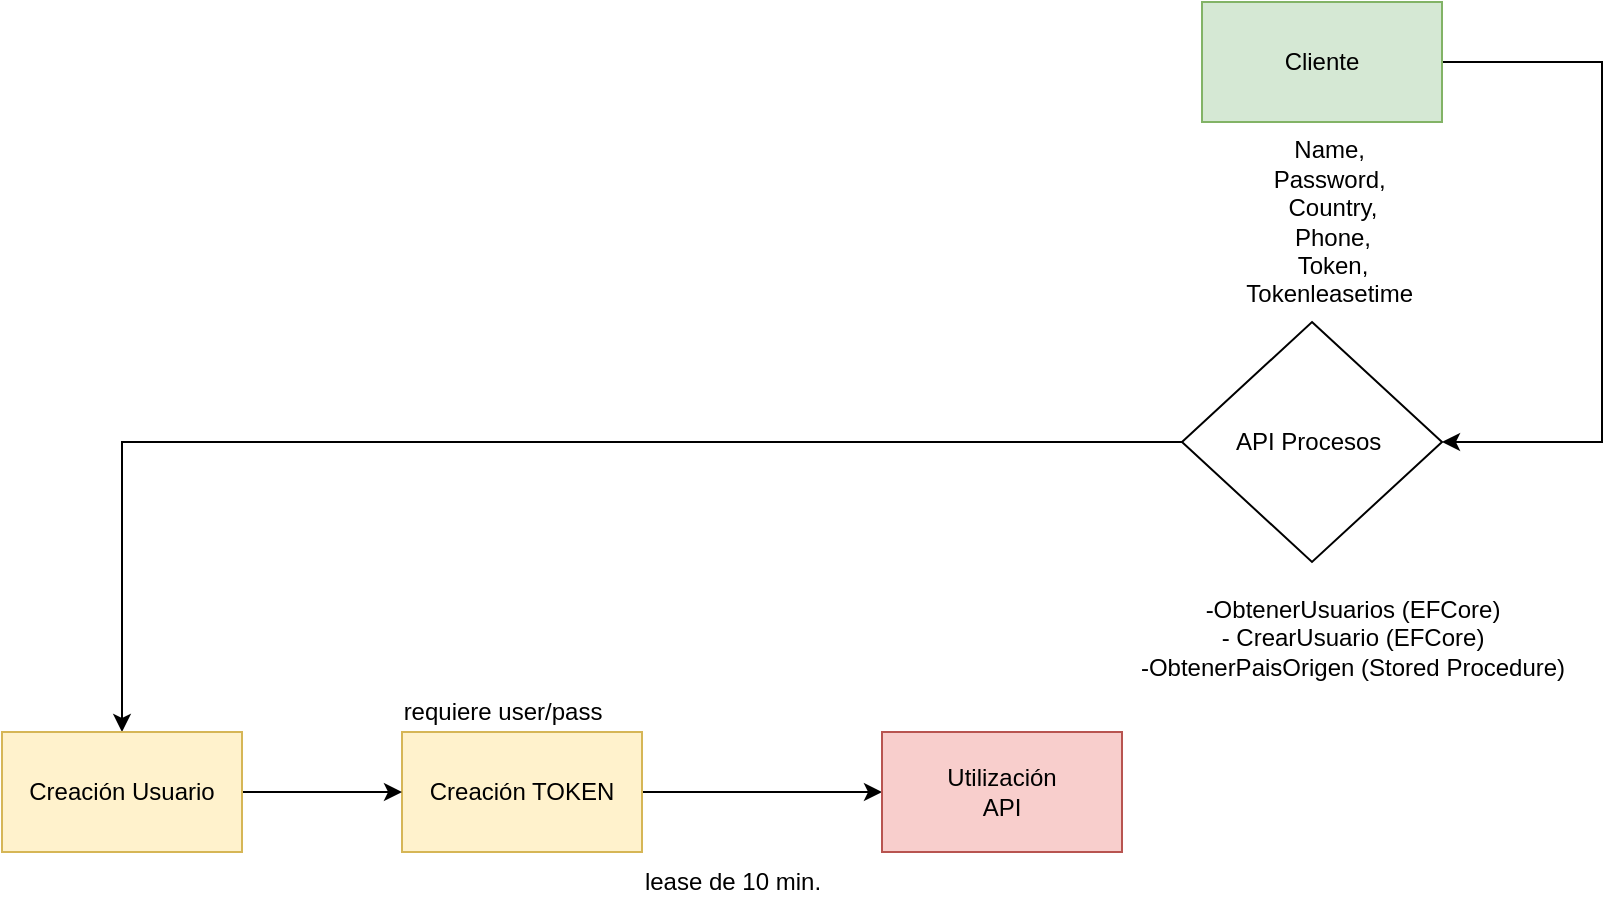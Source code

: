 <mxfile version="25.0.3">
  <diagram id="zODZXYkzOwmdCBIVVvN4" name="Page-1">
    <mxGraphModel dx="1862" dy="565" grid="1" gridSize="10" guides="1" tooltips="1" connect="1" arrows="1" fold="1" page="1" pageScale="1" pageWidth="827" pageHeight="1169" math="0" shadow="0">
      <root>
        <mxCell id="0" />
        <mxCell id="1" parent="0" />
        <mxCell id="5B9Hs_-Eanf8-6PZ5Ltr-10" style="edgeStyle=orthogonalEdgeStyle;rounded=0;orthogonalLoop=1;jettySize=auto;html=1;exitX=1;exitY=0.5;exitDx=0;exitDy=0;entryX=1;entryY=0.5;entryDx=0;entryDy=0;" parent="1" source="5B9Hs_-Eanf8-6PZ5Ltr-2" target="5B9Hs_-Eanf8-6PZ5Ltr-9" edge="1">
          <mxGeometry relative="1" as="geometry">
            <Array as="points">
              <mxPoint x="640" y="190" />
              <mxPoint x="640" y="380" />
            </Array>
          </mxGeometry>
        </mxCell>
        <mxCell id="5B9Hs_-Eanf8-6PZ5Ltr-2" value="Cliente" style="rounded=0;whiteSpace=wrap;html=1;fillColor=#d5e8d4;strokeColor=#82b366;" parent="1" vertex="1">
          <mxGeometry x="440" y="160" width="120" height="60" as="geometry" />
        </mxCell>
        <mxCell id="5B9Hs_-Eanf8-6PZ5Ltr-4" value="Name,&amp;nbsp;&lt;div&gt;Password,&amp;nbsp;&lt;/div&gt;&lt;div&gt;Country,&lt;/div&gt;&lt;div&gt;Phone,&lt;/div&gt;&lt;div&gt;Token,&lt;/div&gt;&lt;div&gt;Tokenleasetime&amp;nbsp;&lt;/div&gt;" style="text;html=1;align=center;verticalAlign=middle;resizable=0;points=[];autosize=1;strokeColor=none;fillColor=none;" parent="1" vertex="1">
          <mxGeometry x="450" y="220" width="110" height="100" as="geometry" />
        </mxCell>
        <mxCell id="5B9Hs_-Eanf8-6PZ5Ltr-12" style="edgeStyle=orthogonalEdgeStyle;rounded=0;orthogonalLoop=1;jettySize=auto;html=1;exitX=0;exitY=0.5;exitDx=0;exitDy=0;entryX=0.5;entryY=0;entryDx=0;entryDy=0;" parent="1" source="5B9Hs_-Eanf8-6PZ5Ltr-9" target="MM7-Ua3YRk2wqJzpMgvO-2" edge="1">
          <mxGeometry relative="1" as="geometry" />
        </mxCell>
        <mxCell id="5B9Hs_-Eanf8-6PZ5Ltr-9" value="API Procesos&amp;nbsp;" style="rhombus;whiteSpace=wrap;html=1;" parent="1" vertex="1">
          <mxGeometry x="430" y="320" width="130" height="120" as="geometry" />
        </mxCell>
        <mxCell id="5B9Hs_-Eanf8-6PZ5Ltr-14" style="edgeStyle=orthogonalEdgeStyle;rounded=0;orthogonalLoop=1;jettySize=auto;html=1;exitX=1;exitY=0.5;exitDx=0;exitDy=0;entryX=0;entryY=0.5;entryDx=0;entryDy=0;" parent="1" source="5B9Hs_-Eanf8-6PZ5Ltr-11" target="5B9Hs_-Eanf8-6PZ5Ltr-13" edge="1">
          <mxGeometry relative="1" as="geometry" />
        </mxCell>
        <mxCell id="5B9Hs_-Eanf8-6PZ5Ltr-11" value="Creación TOKEN" style="rounded=0;whiteSpace=wrap;html=1;fillColor=#fff2cc;strokeColor=#d6b656;" parent="1" vertex="1">
          <mxGeometry x="40" y="525" width="120" height="60" as="geometry" />
        </mxCell>
        <mxCell id="5B9Hs_-Eanf8-6PZ5Ltr-13" value="Utilización&lt;br&gt;API" style="rounded=0;whiteSpace=wrap;html=1;fillColor=#f8cecc;strokeColor=#b85450;" parent="1" vertex="1">
          <mxGeometry x="280" y="525" width="120" height="60" as="geometry" />
        </mxCell>
        <mxCell id="5B9Hs_-Eanf8-6PZ5Ltr-15" value="lease de 10 min." style="text;html=1;align=center;verticalAlign=middle;resizable=0;points=[];autosize=1;strokeColor=none;fillColor=none;" parent="1" vertex="1">
          <mxGeometry x="150" y="590" width="110" height="20" as="geometry" />
        </mxCell>
        <mxCell id="MM7-Ua3YRk2wqJzpMgvO-1" value="&lt;div&gt;-ObtenerUsuarios (EFCore)&lt;/div&gt;- CrearUsuario (EFCore)&lt;div&gt;-ObtenerPaisOrigen (Stored Procedure)&lt;/div&gt;&lt;div&gt;&lt;br&gt;&lt;/div&gt;" style="text;html=1;align=center;verticalAlign=middle;resizable=0;points=[];autosize=1;strokeColor=none;fillColor=none;" parent="1" vertex="1">
          <mxGeometry x="395" y="450" width="240" height="70" as="geometry" />
        </mxCell>
        <mxCell id="MM7-Ua3YRk2wqJzpMgvO-3" style="edgeStyle=orthogonalEdgeStyle;rounded=0;orthogonalLoop=1;jettySize=auto;html=1;exitX=1;exitY=0.5;exitDx=0;exitDy=0;entryX=0;entryY=0.5;entryDx=0;entryDy=0;" parent="1" source="MM7-Ua3YRk2wqJzpMgvO-2" target="5B9Hs_-Eanf8-6PZ5Ltr-11" edge="1">
          <mxGeometry relative="1" as="geometry" />
        </mxCell>
        <mxCell id="MM7-Ua3YRk2wqJzpMgvO-2" value="Creación Usuario" style="rounded=0;whiteSpace=wrap;html=1;fillColor=#fff2cc;strokeColor=#d6b656;" parent="1" vertex="1">
          <mxGeometry x="-160" y="525" width="120" height="60" as="geometry" />
        </mxCell>
        <mxCell id="MM7-Ua3YRk2wqJzpMgvO-4" value="requiere user/pass" style="text;html=1;align=center;verticalAlign=middle;resizable=0;points=[];autosize=1;strokeColor=none;fillColor=none;" parent="1" vertex="1">
          <mxGeometry x="30" y="505" width="120" height="20" as="geometry" />
        </mxCell>
      </root>
    </mxGraphModel>
  </diagram>
</mxfile>
